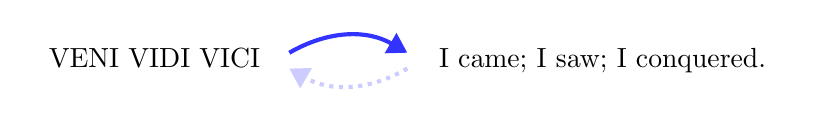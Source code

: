 \begin{tikzpicture}
    \node at (0,0) {
        \begin{tikzcd}[every arrow/.append style={-Triangle, line width=1.5pt, blue!80!white},column sep=large]
            \text{VENI VIDI VICI} &[+20pt]\text{I came; I saw; I conquered.}
        \end{tikzcd}
    };
    \draw[-Triangle, line width=1.5pt, blue!80!white] (-1.5,0.1) to[bend left=30] (0,0.1){};
    \draw[-Triangle, line width=1.5pt, blue!20!white, dotted] (0,-0.1) to[bend left=30] (-1.5,-0.1){};
\end{tikzpicture}
